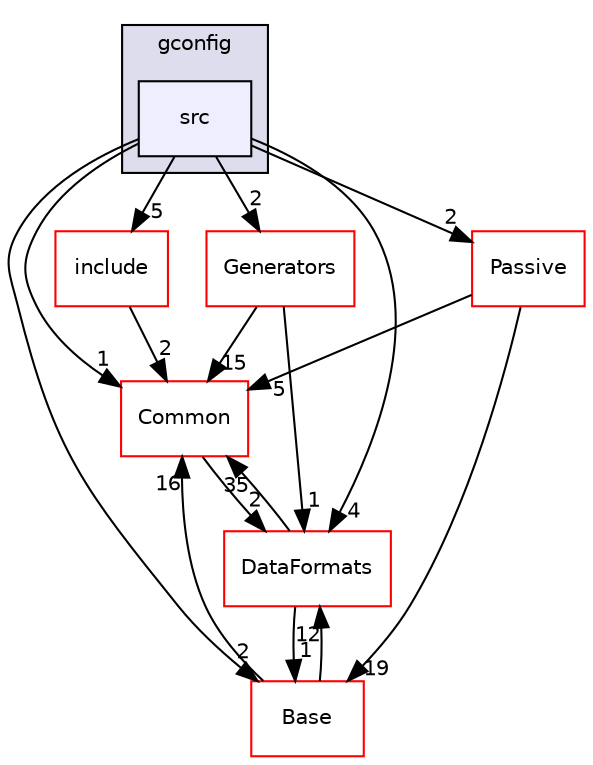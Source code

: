 digraph "/home/travis/build/AliceO2Group/AliceO2/Detectors/gconfig/src" {
  bgcolor=transparent;
  compound=true
  node [ fontsize="10", fontname="Helvetica"];
  edge [ labelfontsize="10", labelfontname="Helvetica"];
  subgraph clusterdir_fda58d415f46ed5554e220ec8997f6b0 {
    graph [ bgcolor="#ddddee", pencolor="black", label="gconfig" fontname="Helvetica", fontsize="10", URL="dir_fda58d415f46ed5554e220ec8997f6b0.html"]
  dir_c0beb4acc36ff406387963d5baa86235 [shape=box, label="src", style="filled", fillcolor="#eeeeff", pencolor="black", URL="dir_c0beb4acc36ff406387963d5baa86235.html"];
  }
  dir_b37385ac8c40ffd9e301f70e181b5ea7 [shape=box label="include" color="red" URL="dir_b37385ac8c40ffd9e301f70e181b5ea7.html"];
  dir_0b342c6c6b7d2278121a0bb9c4985063 [shape=box label="Generators" color="red" URL="dir_0b342c6c6b7d2278121a0bb9c4985063.html"];
  dir_4ab6b4cc6a7edbff49100e9123df213f [shape=box label="Common" color="red" URL="dir_4ab6b4cc6a7edbff49100e9123df213f.html"];
  dir_37c90836491b695b472bf98d1be8336b [shape=box label="Base" color="red" URL="dir_37c90836491b695b472bf98d1be8336b.html"];
  dir_f01815b857f9009bea48e2cb39492245 [shape=box label="Passive" color="red" URL="dir_f01815b857f9009bea48e2cb39492245.html"];
  dir_2171f7ec022c5423887b07c69b2f5b48 [shape=box label="DataFormats" color="red" URL="dir_2171f7ec022c5423887b07c69b2f5b48.html"];
  dir_b37385ac8c40ffd9e301f70e181b5ea7->dir_4ab6b4cc6a7edbff49100e9123df213f [headlabel="2", labeldistance=1.5 headhref="dir_000457_000027.html"];
  dir_0b342c6c6b7d2278121a0bb9c4985063->dir_4ab6b4cc6a7edbff49100e9123df213f [headlabel="15", labeldistance=1.5 headhref="dir_000681_000027.html"];
  dir_0b342c6c6b7d2278121a0bb9c4985063->dir_2171f7ec022c5423887b07c69b2f5b48 [headlabel="1", labeldistance=1.5 headhref="dir_000681_000076.html"];
  dir_4ab6b4cc6a7edbff49100e9123df213f->dir_2171f7ec022c5423887b07c69b2f5b48 [headlabel="2", labeldistance=1.5 headhref="dir_000027_000076.html"];
  dir_37c90836491b695b472bf98d1be8336b->dir_4ab6b4cc6a7edbff49100e9123df213f [headlabel="16", labeldistance=1.5 headhref="dir_000274_000027.html"];
  dir_37c90836491b695b472bf98d1be8336b->dir_2171f7ec022c5423887b07c69b2f5b48 [headlabel="12", labeldistance=1.5 headhref="dir_000274_000076.html"];
  dir_f01815b857f9009bea48e2cb39492245->dir_4ab6b4cc6a7edbff49100e9123df213f [headlabel="5", labeldistance=1.5 headhref="dir_000586_000027.html"];
  dir_f01815b857f9009bea48e2cb39492245->dir_37c90836491b695b472bf98d1be8336b [headlabel="19", labeldistance=1.5 headhref="dir_000586_000274.html"];
  dir_c0beb4acc36ff406387963d5baa86235->dir_b37385ac8c40ffd9e301f70e181b5ea7 [headlabel="5", labeldistance=1.5 headhref="dir_000459_000457.html"];
  dir_c0beb4acc36ff406387963d5baa86235->dir_0b342c6c6b7d2278121a0bb9c4985063 [headlabel="2", labeldistance=1.5 headhref="dir_000459_000681.html"];
  dir_c0beb4acc36ff406387963d5baa86235->dir_4ab6b4cc6a7edbff49100e9123df213f [headlabel="1", labeldistance=1.5 headhref="dir_000459_000027.html"];
  dir_c0beb4acc36ff406387963d5baa86235->dir_37c90836491b695b472bf98d1be8336b [headlabel="2", labeldistance=1.5 headhref="dir_000459_000274.html"];
  dir_c0beb4acc36ff406387963d5baa86235->dir_f01815b857f9009bea48e2cb39492245 [headlabel="2", labeldistance=1.5 headhref="dir_000459_000586.html"];
  dir_c0beb4acc36ff406387963d5baa86235->dir_2171f7ec022c5423887b07c69b2f5b48 [headlabel="4", labeldistance=1.5 headhref="dir_000459_000076.html"];
  dir_2171f7ec022c5423887b07c69b2f5b48->dir_4ab6b4cc6a7edbff49100e9123df213f [headlabel="35", labeldistance=1.5 headhref="dir_000076_000027.html"];
  dir_2171f7ec022c5423887b07c69b2f5b48->dir_37c90836491b695b472bf98d1be8336b [headlabel="1", labeldistance=1.5 headhref="dir_000076_000274.html"];
}

